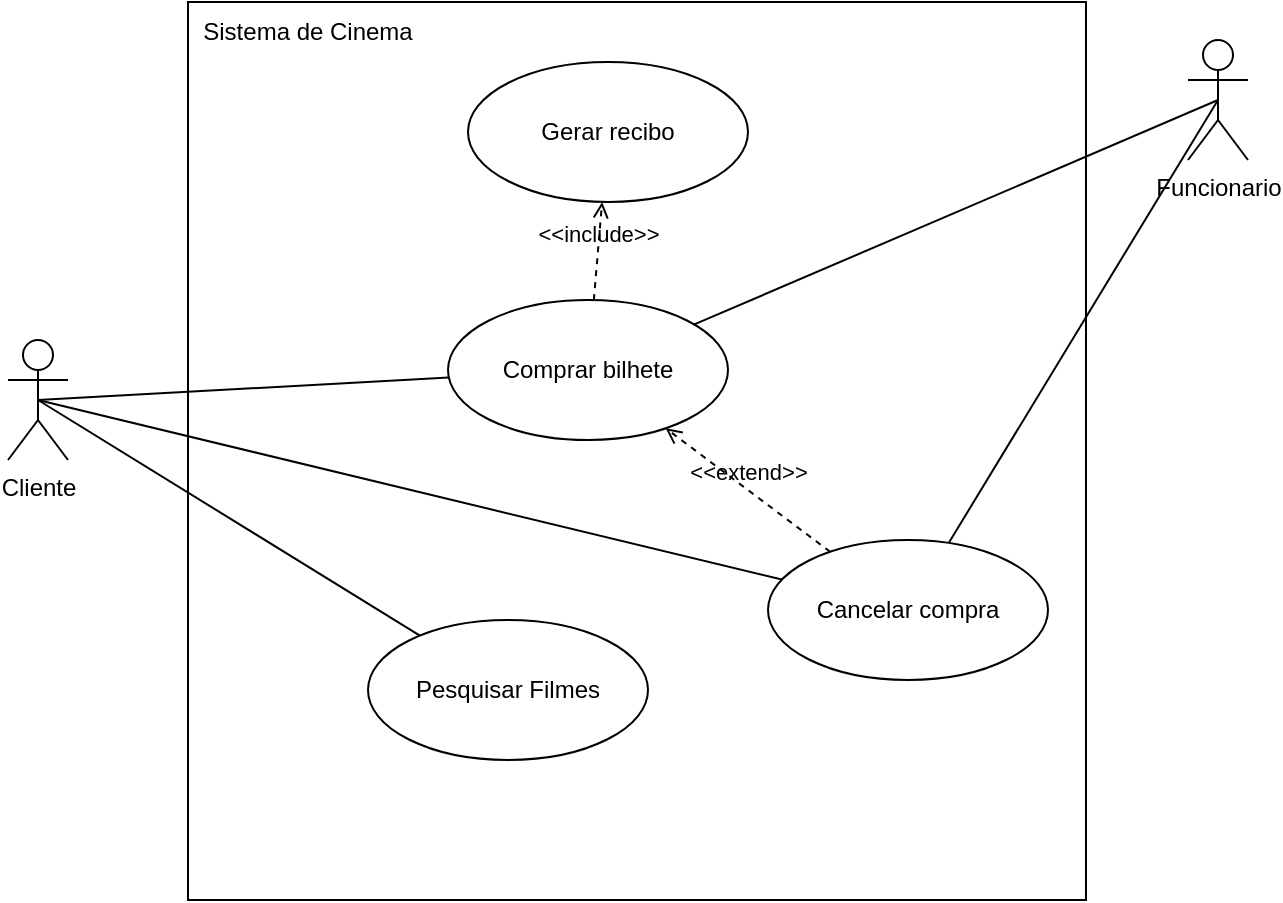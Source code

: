 <mxfile version="24.7.17" pages="4">
  <diagram name="Página-1" id="OJiWizrmhpICs5Eh5iOZ">
    <mxGraphModel dx="1434" dy="772" grid="1" gridSize="10" guides="1" tooltips="1" connect="1" arrows="1" fold="1" page="1" pageScale="1" pageWidth="827" pageHeight="1169" math="0" shadow="0">
      <root>
        <mxCell id="0" />
        <mxCell id="1" parent="0" />
        <mxCell id="Z_cH4OF0HNPo7OTQrnGv-1" value="" style="whiteSpace=wrap;html=1;aspect=fixed;" parent="1" vertex="1">
          <mxGeometry x="220" y="61" width="449" height="449" as="geometry" />
        </mxCell>
        <mxCell id="lZR7_h_vdOfPjZqlHvTP-1" value="Cliente" style="shape=umlActor;verticalLabelPosition=bottom;verticalAlign=top;html=1;" vertex="1" parent="1">
          <mxGeometry x="130" y="230" width="30" height="60" as="geometry" />
        </mxCell>
        <mxCell id="lZR7_h_vdOfPjZqlHvTP-3" value="Funcionario" style="shape=umlActor;verticalLabelPosition=bottom;verticalAlign=top;html=1;" vertex="1" parent="1">
          <mxGeometry x="720" y="80" width="30" height="60" as="geometry" />
        </mxCell>
        <mxCell id="Z_cH4OF0HNPo7OTQrnGv-2" value="Sistema de Cinema" style="text;html=1;align=center;verticalAlign=middle;whiteSpace=wrap;rounded=0;movable=1;resizable=1;rotatable=1;deletable=1;editable=1;locked=0;connectable=1;" parent="1" vertex="1">
          <mxGeometry x="220" y="61" width="120" height="30" as="geometry" />
        </mxCell>
        <mxCell id="lZR7_h_vdOfPjZqlHvTP-5" value="Pesquisar Filmes" style="ellipse;whiteSpace=wrap;html=1;movable=1;resizable=1;rotatable=1;deletable=1;editable=1;locked=0;connectable=1;" vertex="1" parent="1">
          <mxGeometry x="310" y="370" width="140" height="70" as="geometry" />
        </mxCell>
        <mxCell id="lZR7_h_vdOfPjZqlHvTP-6" value="Comprar bilhete" style="ellipse;whiteSpace=wrap;html=1;movable=1;resizable=1;rotatable=1;deletable=1;editable=1;locked=0;connectable=1;" vertex="1" parent="1">
          <mxGeometry x="350" y="210" width="140" height="70" as="geometry" />
        </mxCell>
        <mxCell id="lZR7_h_vdOfPjZqlHvTP-8" value="Cancelar compra" style="ellipse;whiteSpace=wrap;html=1;" vertex="1" parent="1">
          <mxGeometry x="510" y="330" width="140" height="70" as="geometry" />
        </mxCell>
        <mxCell id="lZR7_h_vdOfPjZqlHvTP-9" value="&amp;lt;&amp;lt;extend&amp;gt;&amp;gt;" style="html=1;verticalAlign=bottom;labelBackgroundColor=none;endArrow=open;endFill=0;dashed=1;rounded=0;" edge="1" parent="1" source="lZR7_h_vdOfPjZqlHvTP-8" target="lZR7_h_vdOfPjZqlHvTP-6">
          <mxGeometry width="160" relative="1" as="geometry">
            <mxPoint x="330" y="340" as="sourcePoint" />
            <mxPoint x="490" y="340" as="targetPoint" />
          </mxGeometry>
        </mxCell>
        <mxCell id="lZR7_h_vdOfPjZqlHvTP-10" value="" style="endArrow=none;html=1;rounded=0;exitX=0.5;exitY=0.5;exitDx=0;exitDy=0;exitPerimeter=0;" edge="1" parent="1" source="lZR7_h_vdOfPjZqlHvTP-1" target="lZR7_h_vdOfPjZqlHvTP-6">
          <mxGeometry width="50" height="50" relative="1" as="geometry">
            <mxPoint x="390" y="370" as="sourcePoint" />
            <mxPoint x="440" y="320" as="targetPoint" />
          </mxGeometry>
        </mxCell>
        <mxCell id="lZR7_h_vdOfPjZqlHvTP-11" value="" style="endArrow=none;html=1;rounded=0;entryX=0.5;entryY=0.5;entryDx=0;entryDy=0;entryPerimeter=0;" edge="1" parent="1" source="lZR7_h_vdOfPjZqlHvTP-6" target="lZR7_h_vdOfPjZqlHvTP-3">
          <mxGeometry width="50" height="50" relative="1" as="geometry">
            <mxPoint x="390" y="370" as="sourcePoint" />
            <mxPoint x="440" y="320" as="targetPoint" />
          </mxGeometry>
        </mxCell>
        <mxCell id="lZR7_h_vdOfPjZqlHvTP-12" value="" style="endArrow=none;html=1;rounded=0;exitX=0.5;exitY=0.5;exitDx=0;exitDy=0;exitPerimeter=0;" edge="1" parent="1" source="lZR7_h_vdOfPjZqlHvTP-1" target="lZR7_h_vdOfPjZqlHvTP-8">
          <mxGeometry width="50" height="50" relative="1" as="geometry">
            <mxPoint x="390" y="370" as="sourcePoint" />
            <mxPoint x="440" y="320" as="targetPoint" />
          </mxGeometry>
        </mxCell>
        <mxCell id="lZR7_h_vdOfPjZqlHvTP-13" value="" style="endArrow=none;html=1;rounded=0;entryX=0.5;entryY=0.5;entryDx=0;entryDy=0;entryPerimeter=0;" edge="1" parent="1" source="lZR7_h_vdOfPjZqlHvTP-8" target="lZR7_h_vdOfPjZqlHvTP-3">
          <mxGeometry width="50" height="50" relative="1" as="geometry">
            <mxPoint x="390" y="370" as="sourcePoint" />
            <mxPoint x="440" y="320" as="targetPoint" />
          </mxGeometry>
        </mxCell>
        <mxCell id="lZR7_h_vdOfPjZqlHvTP-14" value="Gerar recibo" style="ellipse;whiteSpace=wrap;html=1;" vertex="1" parent="1">
          <mxGeometry x="360" y="91" width="140" height="70" as="geometry" />
        </mxCell>
        <mxCell id="lZR7_h_vdOfPjZqlHvTP-15" value="&amp;lt;&amp;lt;include&amp;gt;&amp;gt;" style="html=1;verticalAlign=bottom;labelBackgroundColor=none;endArrow=open;endFill=0;dashed=1;rounded=0;" edge="1" parent="1" source="lZR7_h_vdOfPjZqlHvTP-6" target="lZR7_h_vdOfPjZqlHvTP-14">
          <mxGeometry width="160" relative="1" as="geometry">
            <mxPoint x="330" y="340" as="sourcePoint" />
            <mxPoint x="490" y="340" as="targetPoint" />
          </mxGeometry>
        </mxCell>
        <mxCell id="lZR7_h_vdOfPjZqlHvTP-16" value="" style="endArrow=none;html=1;rounded=0;exitX=0.5;exitY=0.5;exitDx=0;exitDy=0;exitPerimeter=0;" edge="1" parent="1" source="lZR7_h_vdOfPjZqlHvTP-1" target="lZR7_h_vdOfPjZqlHvTP-5">
          <mxGeometry width="50" height="50" relative="1" as="geometry">
            <mxPoint x="390" y="470" as="sourcePoint" />
            <mxPoint x="440" y="420" as="targetPoint" />
          </mxGeometry>
        </mxCell>
      </root>
    </mxGraphModel>
  </diagram>
  <diagram id="RkuFIJ7jveCIEFejMZLs" name="Página-2">
    <mxGraphModel dx="1434" dy="772" grid="1" gridSize="10" guides="1" tooltips="1" connect="1" arrows="1" fold="1" page="1" pageScale="1" pageWidth="827" pageHeight="1169" math="0" shadow="0">
      <root>
        <mxCell id="0" />
        <mxCell id="1" parent="0" />
        <mxCell id="K44rd6fGWMxAEbCBxFwo-1" value="Usuário" style="shape=umlActor;verticalLabelPosition=bottom;verticalAlign=top;html=1;" vertex="1" parent="1">
          <mxGeometry x="100" y="215" width="30" height="60" as="geometry" />
        </mxCell>
        <mxCell id="K44rd6fGWMxAEbCBxFwo-2" value="Bibliotecário" style="shape=umlActor;verticalLabelPosition=bottom;verticalAlign=top;html=1;" vertex="1" parent="1">
          <mxGeometry x="720" y="190" width="30" height="60" as="geometry" />
        </mxCell>
        <mxCell id="d-btN-CoWAS4uRRu0l6X-1" value="" style="whiteSpace=wrap;html=1;aspect=fixed;" vertex="1" parent="1">
          <mxGeometry x="200" y="80" width="440" height="440" as="geometry" />
        </mxCell>
        <mxCell id="d-btN-CoWAS4uRRu0l6X-2" value="Sistema Biblioteca" style="text;html=1;align=center;verticalAlign=middle;whiteSpace=wrap;rounded=0;" vertex="1" parent="1">
          <mxGeometry x="200" y="80" width="110" height="30" as="geometry" />
        </mxCell>
        <mxCell id="d-btN-CoWAS4uRRu0l6X-3" value="cadastro usuário" style="ellipse;whiteSpace=wrap;html=1;" vertex="1" parent="1">
          <mxGeometry x="274" y="120" width="140" height="70" as="geometry" />
        </mxCell>
        <mxCell id="HjeLf1SY9_N2-ZRTY7P6-1" value="" style="endArrow=none;startArrow=none;endFill=0;startFill=0;endSize=8;html=1;verticalAlign=bottom;labelBackgroundColor=none;strokeWidth=3;rounded=0;exitX=0.5;exitY=0.5;exitDx=0;exitDy=0;exitPerimeter=0;" edge="1" parent="1" source="K44rd6fGWMxAEbCBxFwo-1" target="d-btN-CoWAS4uRRu0l6X-3">
          <mxGeometry width="160" relative="1" as="geometry">
            <mxPoint x="330" y="330" as="sourcePoint" />
            <mxPoint x="490" y="330" as="targetPoint" />
          </mxGeometry>
        </mxCell>
        <mxCell id="HjeLf1SY9_N2-ZRTY7P6-3" value="Pesquisar livro" style="ellipse;whiteSpace=wrap;html=1;" vertex="1" parent="1">
          <mxGeometry x="274" y="200" width="140" height="70" as="geometry" />
        </mxCell>
        <mxCell id="6h8kbNiieDYDIAdshZFp-1" value="" style="endArrow=none;startArrow=none;endFill=0;startFill=0;endSize=8;html=1;verticalAlign=bottom;labelBackgroundColor=none;strokeWidth=3;rounded=0;exitX=0.5;exitY=0.5;exitDx=0;exitDy=0;exitPerimeter=0;" edge="1" parent="1" source="K44rd6fGWMxAEbCBxFwo-1" target="HjeLf1SY9_N2-ZRTY7P6-3">
          <mxGeometry width="160" relative="1" as="geometry">
            <mxPoint x="330" y="330" as="sourcePoint" />
            <mxPoint x="490" y="330" as="targetPoint" />
          </mxGeometry>
        </mxCell>
        <mxCell id="6h8kbNiieDYDIAdshZFp-2" value="Solicitar reserva de livro" style="ellipse;whiteSpace=wrap;html=1;" vertex="1" parent="1">
          <mxGeometry x="274" y="360" width="140" height="70" as="geometry" />
        </mxCell>
        <mxCell id="6h8kbNiieDYDIAdshZFp-3" value="" style="endArrow=none;startArrow=none;endFill=0;startFill=0;endSize=8;html=1;verticalAlign=bottom;labelBackgroundColor=none;strokeWidth=3;rounded=0;exitX=0.5;exitY=0.5;exitDx=0;exitDy=0;exitPerimeter=0;" edge="1" parent="1" source="K44rd6fGWMxAEbCBxFwo-1" target="6h8kbNiieDYDIAdshZFp-2">
          <mxGeometry width="160" relative="1" as="geometry">
            <mxPoint x="330" y="330" as="sourcePoint" />
            <mxPoint x="490" y="330" as="targetPoint" />
          </mxGeometry>
        </mxCell>
        <mxCell id="6h8kbNiieDYDIAdshZFp-4" value="Registrar Livros" style="ellipse;whiteSpace=wrap;html=1;" vertex="1" parent="1">
          <mxGeometry x="470" y="120" width="140" height="70" as="geometry" />
        </mxCell>
        <mxCell id="6h8kbNiieDYDIAdshZFp-6" value="" style="endArrow=none;startArrow=none;endFill=0;startFill=0;endSize=8;html=1;verticalAlign=bottom;labelBackgroundColor=none;strokeWidth=3;rounded=0;entryX=0.5;entryY=0.5;entryDx=0;entryDy=0;entryPerimeter=0;" edge="1" parent="1" source="6h8kbNiieDYDIAdshZFp-4" target="K44rd6fGWMxAEbCBxFwo-2">
          <mxGeometry width="160" relative="1" as="geometry">
            <mxPoint x="330" y="330" as="sourcePoint" />
            <mxPoint x="490" y="330" as="targetPoint" />
          </mxGeometry>
        </mxCell>
        <mxCell id="9-gSLXzcJWRESHeSoBiS-2" value="Notificação disponibilidade de livro" style="ellipse;whiteSpace=wrap;html=1;" vertex="1" parent="1">
          <mxGeometry x="470" y="420" width="140" height="70" as="geometry" />
        </mxCell>
        <mxCell id="9-gSLXzcJWRESHeSoBiS-3" value="&amp;lt;&amp;lt;extend&amp;gt;&amp;gt;" style="html=1;verticalAlign=bottom;labelBackgroundColor=none;endArrow=open;endFill=0;dashed=1;rounded=0;" edge="1" parent="1" source="9-gSLXzcJWRESHeSoBiS-2" target="6h8kbNiieDYDIAdshZFp-2">
          <mxGeometry width="160" relative="1" as="geometry">
            <mxPoint x="330" y="330" as="sourcePoint" />
            <mxPoint x="490" y="330" as="targetPoint" />
          </mxGeometry>
        </mxCell>
        <mxCell id="9-gSLXzcJWRESHeSoBiS-4" value="Renovar empréstimos" style="ellipse;whiteSpace=wrap;html=1;" vertex="1" parent="1">
          <mxGeometry x="274" y="280" width="140" height="70" as="geometry" />
        </mxCell>
        <mxCell id="X1Qw6h3azTcApoAiVC0M-1" value="Devolução de livros" style="ellipse;whiteSpace=wrap;html=1;" vertex="1" parent="1">
          <mxGeometry x="470" y="210" width="140" height="70" as="geometry" />
        </mxCell>
        <mxCell id="X1Qw6h3azTcApoAiVC0M-2" value="Empréstimos de livros" style="ellipse;whiteSpace=wrap;html=1;" vertex="1" parent="1">
          <mxGeometry x="470" y="310" width="140" height="70" as="geometry" />
        </mxCell>
        <mxCell id="X1Qw6h3azTcApoAiVC0M-4" value="" style="endArrow=none;startArrow=none;endFill=0;startFill=0;endSize=8;html=1;verticalAlign=bottom;labelBackgroundColor=none;strokeWidth=3;rounded=0;entryX=0.5;entryY=0.5;entryDx=0;entryDy=0;entryPerimeter=0;" edge="1" parent="1" source="X1Qw6h3azTcApoAiVC0M-1" target="K44rd6fGWMxAEbCBxFwo-2">
          <mxGeometry width="160" relative="1" as="geometry">
            <mxPoint x="330" y="330" as="sourcePoint" />
            <mxPoint x="490" y="330" as="targetPoint" />
          </mxGeometry>
        </mxCell>
        <mxCell id="X1Qw6h3azTcApoAiVC0M-6" value="" style="endArrow=none;startArrow=none;endFill=0;startFill=0;endSize=8;html=1;verticalAlign=bottom;labelBackgroundColor=none;strokeWidth=3;rounded=0;entryX=0.5;entryY=0.5;entryDx=0;entryDy=0;entryPerimeter=0;" edge="1" parent="1" source="X1Qw6h3azTcApoAiVC0M-2" target="K44rd6fGWMxAEbCBxFwo-2">
          <mxGeometry width="160" relative="1" as="geometry">
            <mxPoint x="330" y="330" as="sourcePoint" />
            <mxPoint x="490" y="330" as="targetPoint" />
          </mxGeometry>
        </mxCell>
        <mxCell id="X1Qw6h3azTcApoAiVC0M-7" value="" style="endArrow=none;startArrow=none;endFill=0;startFill=0;endSize=8;html=1;verticalAlign=bottom;labelBackgroundColor=none;strokeWidth=3;rounded=0;exitX=0.5;exitY=0.5;exitDx=0;exitDy=0;exitPerimeter=0;" edge="1" parent="1" source="K44rd6fGWMxAEbCBxFwo-1" target="9-gSLXzcJWRESHeSoBiS-4">
          <mxGeometry width="160" relative="1" as="geometry">
            <mxPoint x="330" y="330" as="sourcePoint" />
            <mxPoint x="490" y="330" as="targetPoint" />
          </mxGeometry>
        </mxCell>
      </root>
    </mxGraphModel>
  </diagram>
  <diagram id="1bnUl46IcaoEe9LNPW17" name="Página-3">
    <mxGraphModel dx="1434" dy="772" grid="1" gridSize="10" guides="1" tooltips="1" connect="1" arrows="1" fold="1" page="1" pageScale="1" pageWidth="827" pageHeight="1169" math="0" shadow="0">
      <root>
        <mxCell id="0" />
        <mxCell id="1" parent="0" />
        <mxCell id="Pq1CDQaRxMmij7_kSATD-2" value="" style="whiteSpace=wrap;html=1;aspect=fixed;" vertex="1" parent="1">
          <mxGeometry x="120" y="40" width="560" height="560" as="geometry" />
        </mxCell>
        <mxCell id="Pq1CDQaRxMmij7_kSATD-3" value="Sistema E-commerce" style="text;html=1;align=center;verticalAlign=middle;whiteSpace=wrap;rounded=0;" vertex="1" parent="1">
          <mxGeometry x="120" y="40" width="120" height="30" as="geometry" />
        </mxCell>
        <mxCell id="Pq1CDQaRxMmij7_kSATD-4" value="Cliente" style="shape=umlActor;verticalLabelPosition=bottom;verticalAlign=top;html=1;" vertex="1" parent="1">
          <mxGeometry x="30" y="270" width="30" height="60" as="geometry" />
        </mxCell>
        <mxCell id="Pq1CDQaRxMmij7_kSATD-5" value="Administrador" style="shape=umlActor;verticalLabelPosition=bottom;verticalAlign=top;html=1;" vertex="1" parent="1">
          <mxGeometry x="720" y="100" width="30" height="60" as="geometry" />
        </mxCell>
        <mxCell id="Pq1CDQaRxMmij7_kSATD-6" value="Criar conta" style="ellipse;whiteSpace=wrap;html=1;" vertex="1" parent="1">
          <mxGeometry x="190" y="90" width="140" height="70" as="geometry" />
        </mxCell>
        <mxCell id="Pq1CDQaRxMmij7_kSATD-7" value="Pesquisar produtos" style="ellipse;whiteSpace=wrap;html=1;" vertex="1" parent="1">
          <mxGeometry x="190" y="180" width="140" height="70" as="geometry" />
        </mxCell>
        <mxCell id="Pq1CDQaRxMmij7_kSATD-8" value="comprar produtos" style="ellipse;whiteSpace=wrap;html=1;" vertex="1" parent="1">
          <mxGeometry x="190" y="270" width="140" height="70" as="geometry" />
        </mxCell>
        <mxCell id="Pq1CDQaRxMmij7_kSATD-9" value="Pagar produtos" style="ellipse;whiteSpace=wrap;html=1;" vertex="1" parent="1">
          <mxGeometry x="414" y="270" width="140" height="70" as="geometry" />
        </mxCell>
        <mxCell id="Pq1CDQaRxMmij7_kSATD-10" value="cadastrar produtos" style="ellipse;whiteSpace=wrap;html=1;" vertex="1" parent="1">
          <mxGeometry x="414" y="90" width="140" height="70" as="geometry" />
        </mxCell>
        <mxCell id="Pq1CDQaRxMmij7_kSATD-11" value="" style="endArrow=none;startArrow=none;endFill=0;startFill=0;endSize=8;html=1;verticalAlign=bottom;labelBackgroundColor=none;strokeWidth=3;rounded=0;entryX=0.5;entryY=0.5;entryDx=0;entryDy=0;entryPerimeter=0;" edge="1" parent="1" source="Pq1CDQaRxMmij7_kSATD-10" target="Pq1CDQaRxMmij7_kSATD-5">
          <mxGeometry width="160" relative="1" as="geometry">
            <mxPoint x="330" y="300" as="sourcePoint" />
            <mxPoint x="490" y="300" as="targetPoint" />
          </mxGeometry>
        </mxCell>
        <mxCell id="Pq1CDQaRxMmij7_kSATD-12" value="" style="endArrow=none;startArrow=none;endFill=0;startFill=0;endSize=8;html=1;verticalAlign=bottom;labelBackgroundColor=none;strokeWidth=3;rounded=0;exitX=0.5;exitY=0.5;exitDx=0;exitDy=0;exitPerimeter=0;" edge="1" parent="1" source="Pq1CDQaRxMmij7_kSATD-4" target="Pq1CDQaRxMmij7_kSATD-6">
          <mxGeometry width="160" relative="1" as="geometry">
            <mxPoint x="330" y="300" as="sourcePoint" />
            <mxPoint x="490" y="300" as="targetPoint" />
          </mxGeometry>
        </mxCell>
        <mxCell id="Pq1CDQaRxMmij7_kSATD-13" value="" style="endArrow=none;startArrow=none;endFill=0;startFill=0;endSize=8;html=1;verticalAlign=bottom;labelBackgroundColor=none;strokeWidth=3;rounded=0;exitX=0.5;exitY=0.5;exitDx=0;exitDy=0;exitPerimeter=0;" edge="1" parent="1" source="Pq1CDQaRxMmij7_kSATD-4" target="Pq1CDQaRxMmij7_kSATD-7">
          <mxGeometry width="160" relative="1" as="geometry">
            <mxPoint x="330" y="300" as="sourcePoint" />
            <mxPoint x="490" y="300" as="targetPoint" />
          </mxGeometry>
        </mxCell>
        <mxCell id="Pq1CDQaRxMmij7_kSATD-14" value="" style="endArrow=none;startArrow=none;endFill=0;startFill=0;endSize=8;html=1;verticalAlign=bottom;labelBackgroundColor=none;strokeWidth=3;rounded=0;exitX=0.5;exitY=0.5;exitDx=0;exitDy=0;exitPerimeter=0;" edge="1" parent="1" source="Pq1CDQaRxMmij7_kSATD-4" target="Pq1CDQaRxMmij7_kSATD-8">
          <mxGeometry width="160" relative="1" as="geometry">
            <mxPoint x="330" y="300" as="sourcePoint" />
            <mxPoint x="490" y="300" as="targetPoint" />
          </mxGeometry>
        </mxCell>
        <mxCell id="Pq1CDQaRxMmij7_kSATD-17" value="Ver Status" style="ellipse;whiteSpace=wrap;html=1;" vertex="1" parent="1">
          <mxGeometry x="190" y="470" width="140" height="70" as="geometry" />
        </mxCell>
        <mxCell id="Pq1CDQaRxMmij7_kSATD-18" value="" style="endArrow=none;startArrow=none;endFill=0;startFill=0;endSize=8;html=1;verticalAlign=bottom;labelBackgroundColor=none;strokeWidth=3;rounded=0;exitX=0.5;exitY=0.5;exitDx=0;exitDy=0;exitPerimeter=0;" edge="1" parent="1" source="Pq1CDQaRxMmij7_kSATD-4" target="Pq1CDQaRxMmij7_kSATD-17">
          <mxGeometry width="160" relative="1" as="geometry">
            <mxPoint x="330" y="300" as="sourcePoint" />
            <mxPoint x="490" y="300" as="targetPoint" />
          </mxGeometry>
        </mxCell>
        <mxCell id="Pq1CDQaRxMmij7_kSATD-19" value="Notificar Status por email" style="ellipse;whiteSpace=wrap;html=1;" vertex="1" parent="1">
          <mxGeometry x="420" y="470" width="140" height="70" as="geometry" />
        </mxCell>
        <mxCell id="Pq1CDQaRxMmij7_kSATD-21" value="&amp;lt;&amp;lt;extend&amp;gt;&amp;gt;" style="html=1;verticalAlign=bottom;labelBackgroundColor=none;endArrow=open;endFill=0;dashed=1;rounded=0;" edge="1" parent="1" source="Pq1CDQaRxMmij7_kSATD-19" target="Pq1CDQaRxMmij7_kSATD-17">
          <mxGeometry width="160" relative="1" as="geometry">
            <mxPoint x="330" y="300" as="sourcePoint" />
            <mxPoint x="490" y="300" as="targetPoint" />
          </mxGeometry>
        </mxCell>
        <mxCell id="Pq1CDQaRxMmij7_kSATD-23" value="Gerenciar produtos" style="ellipse;whiteSpace=wrap;html=1;" vertex="1" parent="1">
          <mxGeometry x="420" y="170" width="140" height="70" as="geometry" />
        </mxCell>
        <mxCell id="Pq1CDQaRxMmij7_kSATD-24" value="" style="endArrow=none;startArrow=none;endFill=0;startFill=0;endSize=8;html=1;verticalAlign=bottom;labelBackgroundColor=none;strokeWidth=3;rounded=0;entryX=0.5;entryY=0.5;entryDx=0;entryDy=0;entryPerimeter=0;" edge="1" parent="1" source="Pq1CDQaRxMmij7_kSATD-23" target="Pq1CDQaRxMmij7_kSATD-5">
          <mxGeometry width="160" relative="1" as="geometry">
            <mxPoint x="330" y="300" as="sourcePoint" />
            <mxPoint x="490" y="300" as="targetPoint" />
          </mxGeometry>
        </mxCell>
        <mxCell id="Pq1CDQaRxMmij7_kSATD-25" value="&amp;lt;&amp;lt;extend&amp;gt;&amp;gt;" style="html=1;verticalAlign=bottom;labelBackgroundColor=none;endArrow=open;endFill=0;dashed=1;rounded=0;" edge="1" parent="1" source="Pq1CDQaRxMmij7_kSATD-9" target="Pq1CDQaRxMmij7_kSATD-8">
          <mxGeometry width="160" relative="1" as="geometry">
            <mxPoint x="330" y="300" as="sourcePoint" />
            <mxPoint x="490" y="300" as="targetPoint" />
          </mxGeometry>
        </mxCell>
        <mxCell id="Pq1CDQaRxMmij7_kSATD-26" value="adicionar produtos ao carrinho" style="ellipse;whiteSpace=wrap;html=1;" vertex="1" parent="1">
          <mxGeometry x="420" y="380" width="140" height="70" as="geometry" />
        </mxCell>
        <mxCell id="Pq1CDQaRxMmij7_kSATD-27" value="&amp;lt;&amp;lt;include&amp;gt;&amp;gt;" style="html=1;verticalAlign=bottom;labelBackgroundColor=none;endArrow=open;endFill=0;dashed=1;rounded=0;" edge="1" parent="1" source="Pq1CDQaRxMmij7_kSATD-8" target="Pq1CDQaRxMmij7_kSATD-26">
          <mxGeometry width="160" relative="1" as="geometry">
            <mxPoint x="330" y="300" as="sourcePoint" />
            <mxPoint x="490" y="300" as="targetPoint" />
          </mxGeometry>
        </mxCell>
      </root>
    </mxGraphModel>
  </diagram>
  <diagram id="C5GmAzHe9qE3WOtmBR4M" name="Página-4">
    <mxGraphModel dx="1434" dy="772" grid="1" gridSize="10" guides="1" tooltips="1" connect="1" arrows="1" fold="1" page="1" pageScale="1" pageWidth="827" pageHeight="1169" math="0" shadow="0">
      <root>
        <mxCell id="0" />
        <mxCell id="1" parent="0" />
        <mxCell id="Ug1T-ZebsfupL9iq19wc-1" value="Cliente" style="shape=umlActor;verticalLabelPosition=bottom;verticalAlign=top;html=1;outlineConnect=0;" vertex="1" parent="1">
          <mxGeometry x="20" y="230" width="30" height="60" as="geometry" />
        </mxCell>
        <mxCell id="Ug1T-ZebsfupL9iq19wc-2" value="Gerente" style="shape=umlActor;verticalLabelPosition=bottom;verticalAlign=top;html=1;outlineConnect=0;" vertex="1" parent="1">
          <mxGeometry x="770" y="230" width="30" height="60" as="geometry" />
        </mxCell>
        <mxCell id="Ug1T-ZebsfupL9iq19wc-4" value="" style="whiteSpace=wrap;html=1;aspect=fixed;" vertex="1" parent="1">
          <mxGeometry x="130" y="50" width="550" height="550" as="geometry" />
        </mxCell>
        <mxCell id="Ug1T-ZebsfupL9iq19wc-5" value="Sistema de Banco Online" style="text;html=1;align=center;verticalAlign=middle;whiteSpace=wrap;rounded=0;" vertex="1" parent="1">
          <mxGeometry x="130" y="50" width="140" height="30" as="geometry" />
        </mxCell>
        <mxCell id="Ug1T-ZebsfupL9iq19wc-7" value="Cadastro cliente" style="ellipse;whiteSpace=wrap;html=1;" vertex="1" parent="1">
          <mxGeometry x="335" y="70" width="140" height="70" as="geometry" />
        </mxCell>
        <mxCell id="ULkl9t9Kqy9UmXAu6Bp_-1" value="Acessar conta" style="ellipse;whiteSpace=wrap;html=1;" vertex="1" parent="1">
          <mxGeometry x="230" y="180" width="140" height="70" as="geometry" />
        </mxCell>
        <mxCell id="ULkl9t9Kqy9UmXAu6Bp_-2" value="" style="endArrow=none;startArrow=none;endFill=0;startFill=0;endSize=8;html=1;verticalAlign=bottom;labelBackgroundColor=none;strokeWidth=3;rounded=0;exitX=0.5;exitY=0.5;exitDx=0;exitDy=0;exitPerimeter=0;" edge="1" parent="1" source="Ug1T-ZebsfupL9iq19wc-1" target="Ug1T-ZebsfupL9iq19wc-7">
          <mxGeometry width="160" relative="1" as="geometry">
            <mxPoint x="330" y="300" as="sourcePoint" />
            <mxPoint x="490" y="300" as="targetPoint" />
          </mxGeometry>
        </mxCell>
        <mxCell id="kC5REboyU7QgIEFXQJWs-1" value="" style="endArrow=none;startArrow=none;endFill=0;startFill=0;endSize=8;html=1;verticalAlign=bottom;labelBackgroundColor=none;strokeWidth=3;rounded=0;exitX=0.5;exitY=0.5;exitDx=0;exitDy=0;exitPerimeter=0;" edge="1" parent="1" source="Ug1T-ZebsfupL9iq19wc-1" target="ULkl9t9Kqy9UmXAu6Bp_-1">
          <mxGeometry width="160" relative="1" as="geometry">
            <mxPoint x="35" y="240" as="sourcePoint" />
            <mxPoint x="236" y="157" as="targetPoint" />
          </mxGeometry>
        </mxCell>
        <mxCell id="kC5REboyU7QgIEFXQJWs-2" value="Transferir dinheiro entre contas" style="ellipse;whiteSpace=wrap;html=1;" vertex="1" parent="1">
          <mxGeometry x="230" y="260" width="140" height="70" as="geometry" />
        </mxCell>
        <mxCell id="kC5REboyU7QgIEFXQJWs-3" value="" style="endArrow=none;startArrow=none;endFill=0;startFill=0;endSize=8;html=1;verticalAlign=bottom;labelBackgroundColor=none;strokeWidth=3;rounded=0;exitX=0.5;exitY=0.5;exitDx=0;exitDy=0;exitPerimeter=0;" edge="1" parent="1" source="Ug1T-ZebsfupL9iq19wc-1" target="kC5REboyU7QgIEFXQJWs-2">
          <mxGeometry width="160" relative="1" as="geometry">
            <mxPoint x="30" y="230" as="sourcePoint" />
            <mxPoint x="246" y="167" as="targetPoint" />
          </mxGeometry>
        </mxCell>
        <mxCell id="kC5REboyU7QgIEFXQJWs-5" value="Pagar contas" style="ellipse;whiteSpace=wrap;html=1;" vertex="1" parent="1">
          <mxGeometry x="230" y="340" width="140" height="70" as="geometry" />
        </mxCell>
        <mxCell id="kC5REboyU7QgIEFXQJWs-6" value="" style="endArrow=none;startArrow=none;endFill=0;startFill=0;endSize=8;html=1;verticalAlign=bottom;labelBackgroundColor=none;strokeWidth=3;rounded=0;exitX=0.5;exitY=0.5;exitDx=0;exitDy=0;exitPerimeter=0;" edge="1" parent="1" source="Ug1T-ZebsfupL9iq19wc-1" target="kC5REboyU7QgIEFXQJWs-5">
          <mxGeometry width="160" relative="1" as="geometry">
            <mxPoint x="55" y="260" as="sourcePoint" />
            <mxPoint x="256" y="177" as="targetPoint" />
          </mxGeometry>
        </mxCell>
        <mxCell id="kC5REboyU7QgIEFXQJWs-7" value="Visualizar histórico de transações" style="ellipse;whiteSpace=wrap;html=1;" vertex="1" parent="1">
          <mxGeometry x="230" y="420" width="140" height="70" as="geometry" />
        </mxCell>
        <mxCell id="kC5REboyU7QgIEFXQJWs-8" value="" style="endArrow=none;startArrow=none;endFill=0;startFill=0;endSize=8;html=1;verticalAlign=bottom;labelBackgroundColor=none;strokeWidth=3;rounded=0;exitX=0.5;exitY=0.5;exitDx=0;exitDy=0;exitPerimeter=0;" edge="1" parent="1" source="Ug1T-ZebsfupL9iq19wc-1" target="kC5REboyU7QgIEFXQJWs-7">
          <mxGeometry width="160" relative="1" as="geometry">
            <mxPoint x="65" y="270" as="sourcePoint" />
            <mxPoint x="266" y="187" as="targetPoint" />
          </mxGeometry>
        </mxCell>
        <mxCell id="kC5REboyU7QgIEFXQJWs-9" value="" style="endArrow=none;startArrow=none;endFill=0;startFill=0;endSize=8;html=1;verticalAlign=bottom;labelBackgroundColor=none;strokeWidth=3;rounded=0;entryX=0.5;entryY=0.5;entryDx=0;entryDy=0;entryPerimeter=0;" edge="1" parent="1" source="Ug1T-ZebsfupL9iq19wc-7" target="Ug1T-ZebsfupL9iq19wc-2">
          <mxGeometry width="160" relative="1" as="geometry">
            <mxPoint x="75" y="280" as="sourcePoint" />
            <mxPoint x="276" y="197" as="targetPoint" />
          </mxGeometry>
        </mxCell>
        <mxCell id="kC5REboyU7QgIEFXQJWs-10" value="Encerrar contas" style="ellipse;whiteSpace=wrap;html=1;" vertex="1" parent="1">
          <mxGeometry x="440" y="205" width="140" height="70" as="geometry" />
        </mxCell>
        <mxCell id="kC5REboyU7QgIEFXQJWs-11" value="" style="endArrow=none;startArrow=none;endFill=0;startFill=0;endSize=8;html=1;verticalAlign=bottom;labelBackgroundColor=none;strokeWidth=3;rounded=0;entryX=0.5;entryY=0.5;entryDx=0;entryDy=0;entryPerimeter=0;" edge="1" parent="1" source="kC5REboyU7QgIEFXQJWs-10" target="Ug1T-ZebsfupL9iq19wc-2">
          <mxGeometry width="160" relative="1" as="geometry">
            <mxPoint x="85" y="290" as="sourcePoint" />
            <mxPoint x="286" y="207" as="targetPoint" />
          </mxGeometry>
        </mxCell>
        <mxCell id="kC5REboyU7QgIEFXQJWs-12" value="Notificação por email" style="ellipse;whiteSpace=wrap;html=1;" vertex="1" parent="1">
          <mxGeometry x="440" y="350" width="140" height="70" as="geometry" />
        </mxCell>
        <mxCell id="kC5REboyU7QgIEFXQJWs-13" value="&amp;lt;&amp;lt;extend&amp;gt;&amp;gt;" style="html=1;verticalAlign=bottom;labelBackgroundColor=none;endArrow=open;endFill=0;dashed=1;rounded=0;" edge="1" parent="1" source="kC5REboyU7QgIEFXQJWs-12" target="kC5REboyU7QgIEFXQJWs-2">
          <mxGeometry width="160" relative="1" as="geometry">
            <mxPoint x="330" y="400" as="sourcePoint" />
            <mxPoint x="490" y="400" as="targetPoint" />
          </mxGeometry>
        </mxCell>
        <mxCell id="kC5REboyU7QgIEFXQJWs-14" value="&amp;lt;&amp;lt;extend&amp;gt;&amp;gt;" style="html=1;verticalAlign=bottom;labelBackgroundColor=none;endArrow=open;endFill=0;dashed=1;rounded=0;" edge="1" parent="1" source="kC5REboyU7QgIEFXQJWs-12" target="kC5REboyU7QgIEFXQJWs-5">
          <mxGeometry width="160" relative="1" as="geometry">
            <mxPoint x="456" y="381" as="sourcePoint" />
            <mxPoint x="354" y="359" as="targetPoint" />
          </mxGeometry>
        </mxCell>
        <mxCell id="kC5REboyU7QgIEFXQJWs-15" value="Consultar saldo" style="ellipse;whiteSpace=wrap;html=1;" vertex="1" parent="1">
          <mxGeometry x="230" y="510" width="140" height="70" as="geometry" />
        </mxCell>
        <mxCell id="kC5REboyU7QgIEFXQJWs-17" value="" style="endArrow=none;startArrow=none;endFill=0;startFill=0;endSize=8;html=1;verticalAlign=bottom;labelBackgroundColor=none;strokeWidth=3;rounded=0;exitX=0.5;exitY=0.5;exitDx=0;exitDy=0;exitPerimeter=0;" edge="1" parent="1" source="Ug1T-ZebsfupL9iq19wc-1" target="kC5REboyU7QgIEFXQJWs-15">
          <mxGeometry width="160" relative="1" as="geometry">
            <mxPoint x="45" y="270" as="sourcePoint" />
            <mxPoint x="269" y="427" as="targetPoint" />
          </mxGeometry>
        </mxCell>
      </root>
    </mxGraphModel>
  </diagram>
</mxfile>
